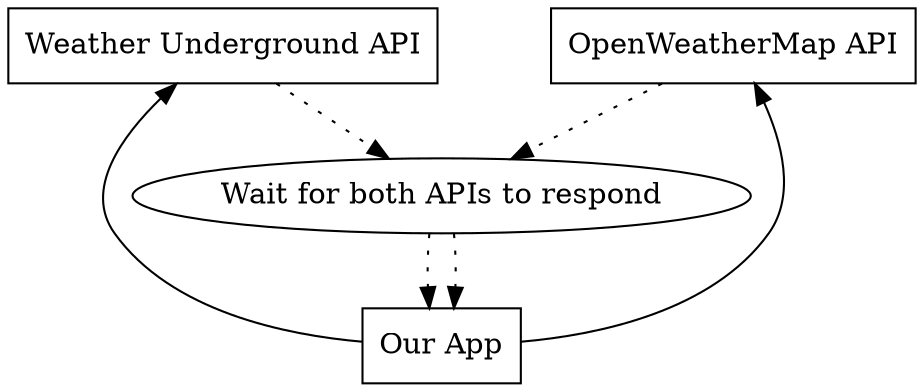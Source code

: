 digraph{
wunderground[label="Weather Underground API",shape=box];
openweathermap[label="OpenWeatherMap API",shape=box];
ourApp[label="Our App",shape=box];
ourApp->wunderground;
results[label="Wait for both APIs to respond"];
ourApp->openweathermap;
wunderground->results[style=dotted];
openweathermap->results[style=dotted];
results->ourApp[style=dotted];
results->ourApp[style=dotted];

subgraph{
rank = same; wunderground; openweathermap;
}
}

